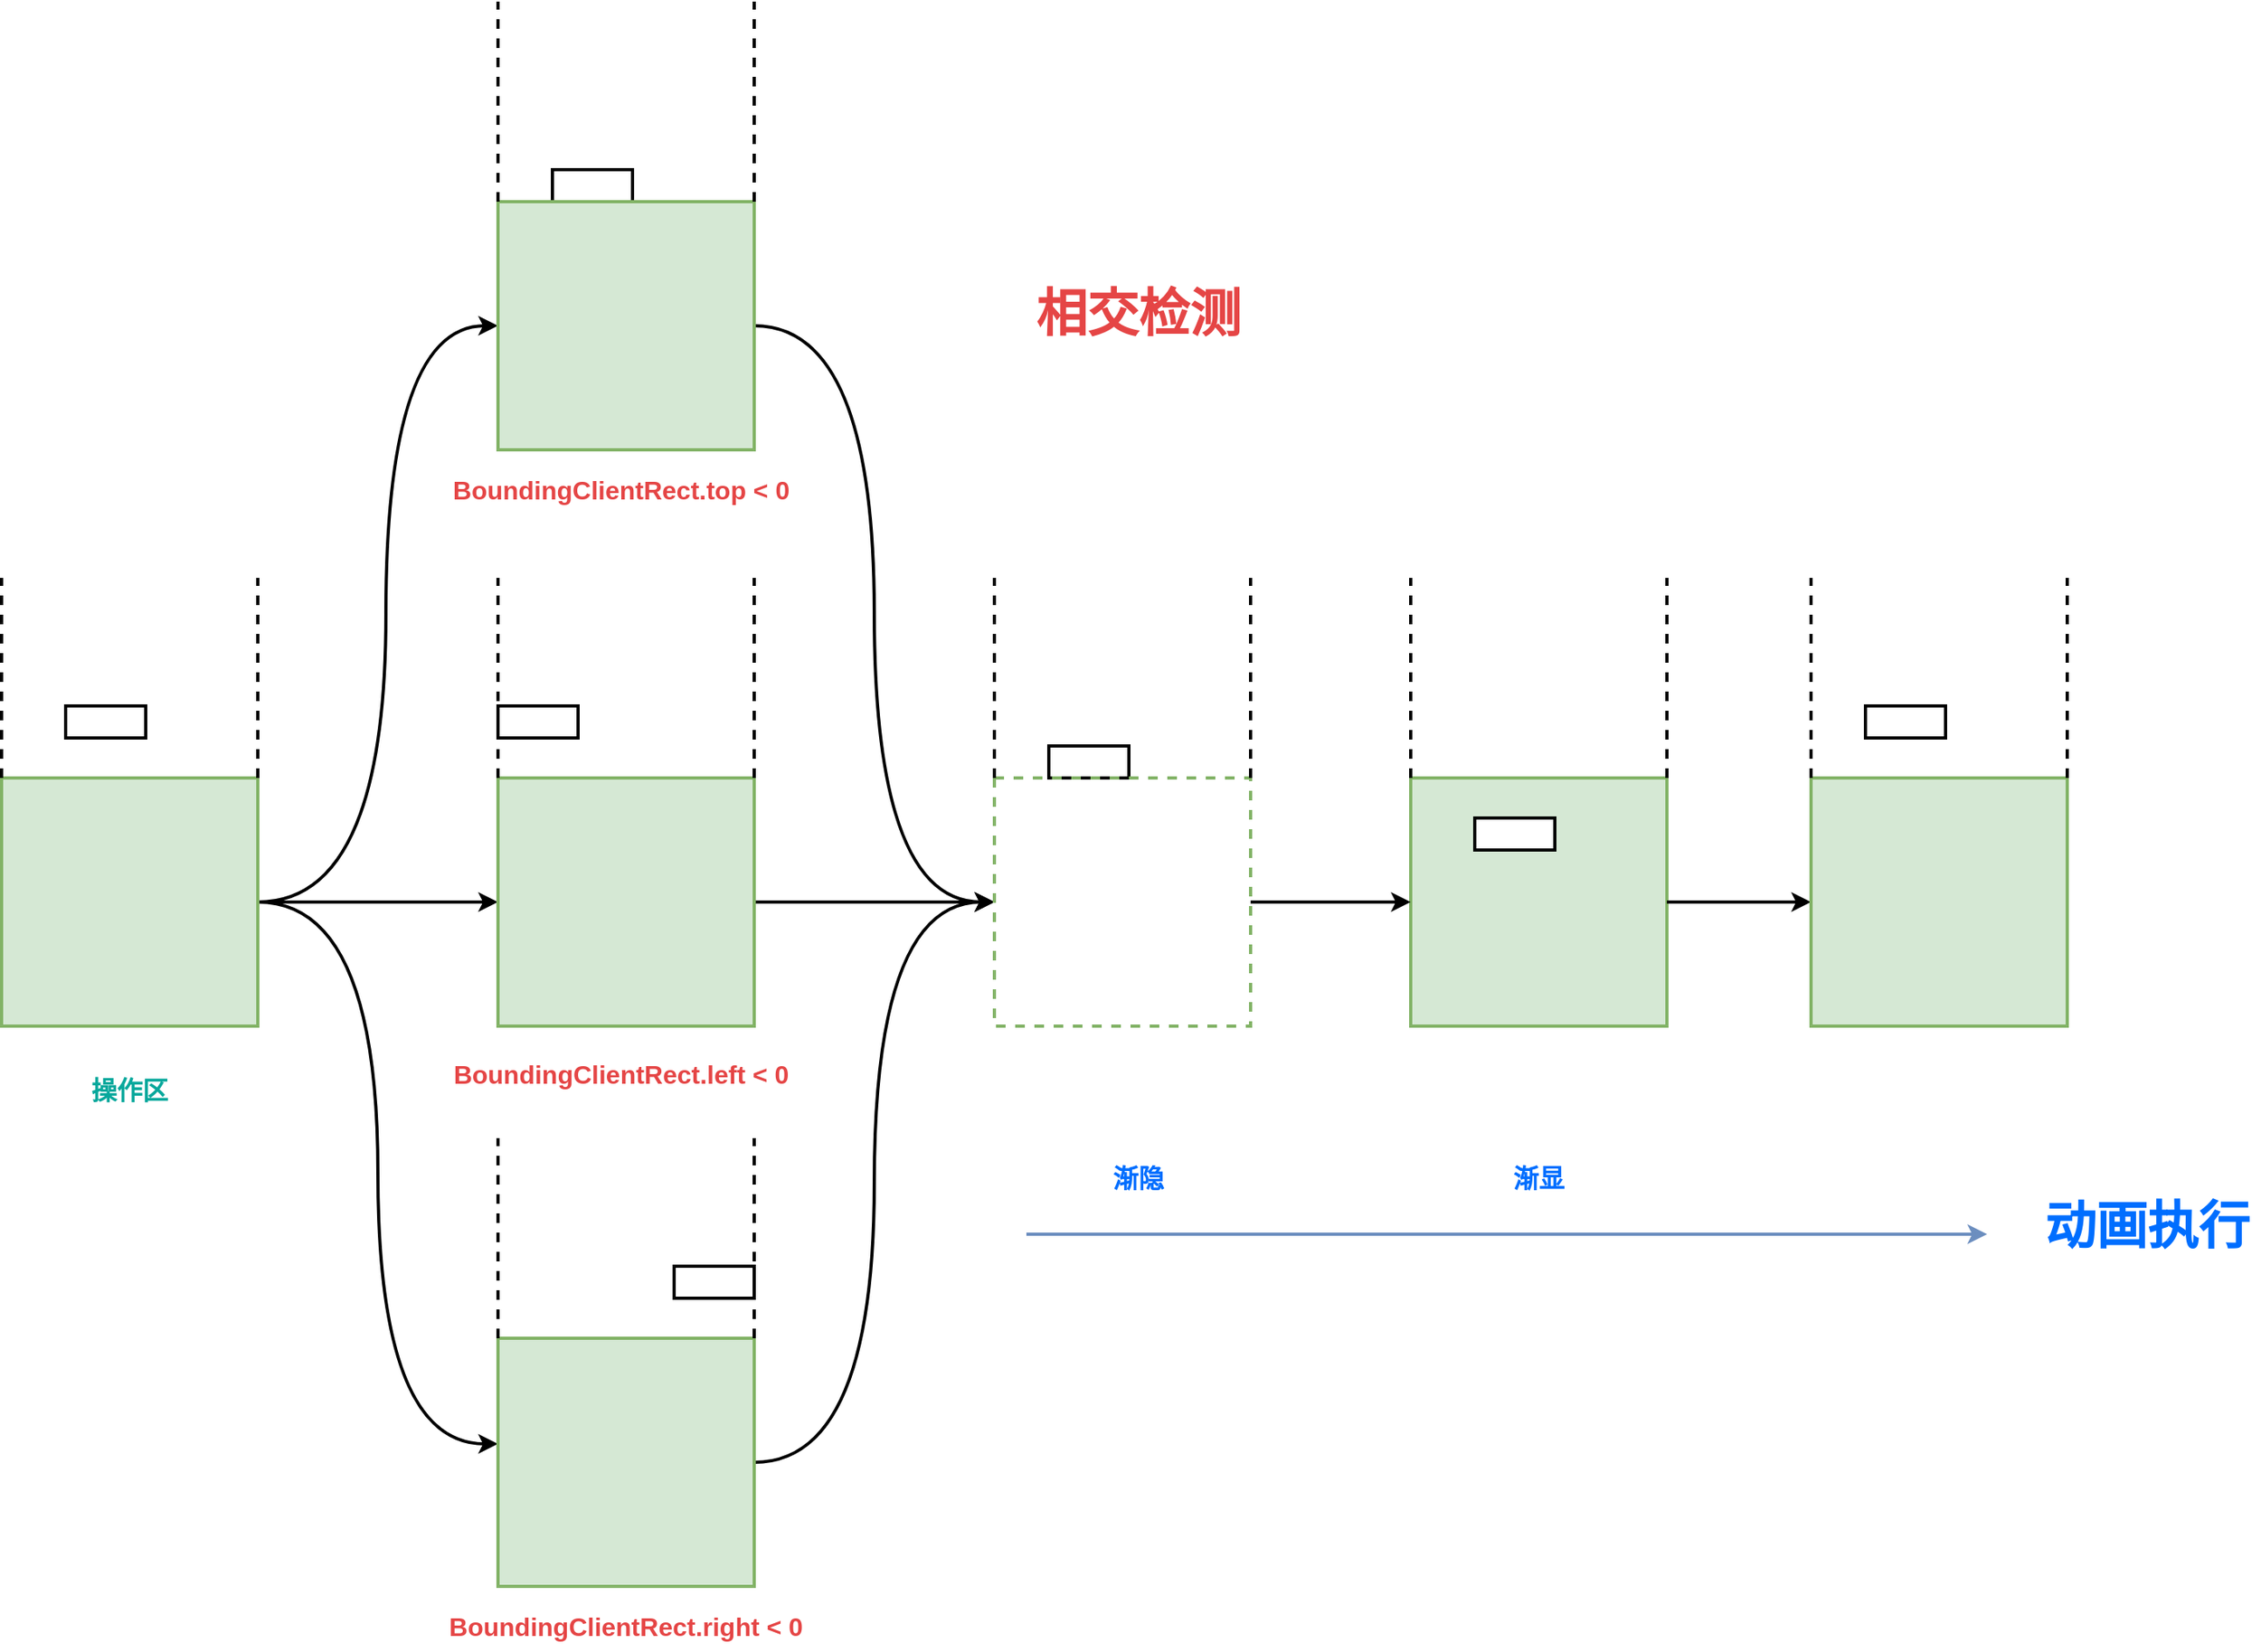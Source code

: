 <mxfile version="20.8.13" type="github">
  <diagram name="第 1 页" id="pyim4qZ4rd5q3mOowQ-e">
    <mxGraphModel dx="2120" dy="1138" grid="1" gridSize="10" guides="1" tooltips="1" connect="1" arrows="1" fold="1" page="1" pageScale="1" pageWidth="827" pageHeight="1169" math="0" shadow="0">
      <root>
        <mxCell id="0" />
        <mxCell id="1" parent="0" />
        <mxCell id="yMuCJ4eydJoWDQ9Kz_5B-32" value="" style="rounded=0;whiteSpace=wrap;html=1;glass=0;strokeWidth=2;fillColor=#d5e8d4;strokeColor=#82b366;" vertex="1" parent="1">
          <mxGeometry x="950" y="515" width="160" height="155" as="geometry" />
        </mxCell>
        <mxCell id="yMuCJ4eydJoWDQ9Kz_5B-1" value="" style="rounded=0;whiteSpace=wrap;html=1;strokeWidth=2;" vertex="1" parent="1">
          <mxGeometry x="110" y="470" width="50" height="20" as="geometry" />
        </mxCell>
        <mxCell id="yMuCJ4eydJoWDQ9Kz_5B-39" style="edgeStyle=orthogonalEdgeStyle;rounded=0;orthogonalLoop=1;jettySize=auto;html=1;entryX=0;entryY=0.5;entryDx=0;entryDy=0;strokeWidth=2;curved=1;" edge="1" parent="1" source="yMuCJ4eydJoWDQ9Kz_5B-2" target="yMuCJ4eydJoWDQ9Kz_5B-8">
          <mxGeometry relative="1" as="geometry">
            <Array as="points">
              <mxPoint x="310" y="593" />
              <mxPoint x="310" y="233" />
            </Array>
          </mxGeometry>
        </mxCell>
        <mxCell id="yMuCJ4eydJoWDQ9Kz_5B-40" style="edgeStyle=orthogonalEdgeStyle;curved=1;rounded=0;orthogonalLoop=1;jettySize=auto;html=1;entryX=0;entryY=0.5;entryDx=0;entryDy=0;strokeWidth=2;" edge="1" parent="1" source="yMuCJ4eydJoWDQ9Kz_5B-2" target="yMuCJ4eydJoWDQ9Kz_5B-15">
          <mxGeometry relative="1" as="geometry" />
        </mxCell>
        <mxCell id="yMuCJ4eydJoWDQ9Kz_5B-41" style="edgeStyle=orthogonalEdgeStyle;curved=1;rounded=0;orthogonalLoop=1;jettySize=auto;html=1;entryX=0;entryY=0.426;entryDx=0;entryDy=0;entryPerimeter=0;strokeWidth=2;" edge="1" parent="1" source="yMuCJ4eydJoWDQ9Kz_5B-2" target="yMuCJ4eydJoWDQ9Kz_5B-19">
          <mxGeometry relative="1" as="geometry" />
        </mxCell>
        <mxCell id="yMuCJ4eydJoWDQ9Kz_5B-2" value="" style="rounded=0;whiteSpace=wrap;html=1;glass=0;strokeWidth=2;fillColor=#d5e8d4;strokeColor=#82b366;" vertex="1" parent="1">
          <mxGeometry x="70" y="515" width="160" height="155" as="geometry" />
        </mxCell>
        <mxCell id="yMuCJ4eydJoWDQ9Kz_5B-3" value="&lt;b&gt;&lt;font color=&quot;#08a89c&quot; style=&quot;font-size: 16px;&quot;&gt;操作区&lt;/font&gt;&lt;/b&gt;" style="text;html=1;strokeColor=none;fillColor=none;align=center;verticalAlign=middle;whiteSpace=wrap;rounded=0;" vertex="1" parent="1">
          <mxGeometry x="120" y="695" width="60" height="30" as="geometry" />
        </mxCell>
        <mxCell id="yMuCJ4eydJoWDQ9Kz_5B-5" value="" style="endArrow=none;html=1;rounded=0;strokeWidth=2;dashed=1;" edge="1" parent="1">
          <mxGeometry width="50" height="50" relative="1" as="geometry">
            <mxPoint x="70" y="515" as="sourcePoint" />
            <mxPoint x="70" y="390" as="targetPoint" />
          </mxGeometry>
        </mxCell>
        <mxCell id="yMuCJ4eydJoWDQ9Kz_5B-6" value="" style="endArrow=none;html=1;rounded=0;strokeWidth=2;dashed=1;" edge="1" parent="1">
          <mxGeometry width="50" height="50" relative="1" as="geometry">
            <mxPoint x="230" y="515" as="sourcePoint" />
            <mxPoint x="230" y="390" as="targetPoint" />
          </mxGeometry>
        </mxCell>
        <mxCell id="yMuCJ4eydJoWDQ9Kz_5B-7" value="" style="rounded=0;whiteSpace=wrap;html=1;strokeWidth=2;" vertex="1" parent="1">
          <mxGeometry x="414" y="135" width="50" height="20" as="geometry" />
        </mxCell>
        <mxCell id="yMuCJ4eydJoWDQ9Kz_5B-43" style="edgeStyle=orthogonalEdgeStyle;curved=1;rounded=0;orthogonalLoop=1;jettySize=auto;html=1;entryX=0;entryY=0.5;entryDx=0;entryDy=0;strokeWidth=2;" edge="1" parent="1" source="yMuCJ4eydJoWDQ9Kz_5B-8" target="yMuCJ4eydJoWDQ9Kz_5B-28">
          <mxGeometry relative="1" as="geometry" />
        </mxCell>
        <mxCell id="yMuCJ4eydJoWDQ9Kz_5B-8" value="" style="rounded=0;whiteSpace=wrap;html=1;glass=0;strokeWidth=2;fillColor=#d5e8d4;strokeColor=#82b366;" vertex="1" parent="1">
          <mxGeometry x="380" y="155" width="160" height="155" as="geometry" />
        </mxCell>
        <mxCell id="yMuCJ4eydJoWDQ9Kz_5B-9" value="" style="endArrow=none;html=1;rounded=0;strokeWidth=2;dashed=1;" edge="1" parent="1">
          <mxGeometry width="50" height="50" relative="1" as="geometry">
            <mxPoint x="380" y="155" as="sourcePoint" />
            <mxPoint x="380" y="30" as="targetPoint" />
          </mxGeometry>
        </mxCell>
        <mxCell id="yMuCJ4eydJoWDQ9Kz_5B-10" value="" style="endArrow=none;html=1;rounded=0;strokeWidth=2;dashed=1;" edge="1" parent="1">
          <mxGeometry width="50" height="50" relative="1" as="geometry">
            <mxPoint x="540" y="155" as="sourcePoint" />
            <mxPoint x="540" y="30" as="targetPoint" />
          </mxGeometry>
        </mxCell>
        <mxCell id="yMuCJ4eydJoWDQ9Kz_5B-14" value="" style="rounded=0;whiteSpace=wrap;html=1;strokeWidth=2;" vertex="1" parent="1">
          <mxGeometry x="380" y="470" width="50" height="20" as="geometry" />
        </mxCell>
        <mxCell id="yMuCJ4eydJoWDQ9Kz_5B-44" style="edgeStyle=orthogonalEdgeStyle;curved=1;rounded=0;orthogonalLoop=1;jettySize=auto;html=1;entryX=0;entryY=0.5;entryDx=0;entryDy=0;strokeWidth=2;" edge="1" parent="1" source="yMuCJ4eydJoWDQ9Kz_5B-15" target="yMuCJ4eydJoWDQ9Kz_5B-28">
          <mxGeometry relative="1" as="geometry" />
        </mxCell>
        <mxCell id="yMuCJ4eydJoWDQ9Kz_5B-15" value="" style="rounded=0;whiteSpace=wrap;html=1;glass=0;strokeWidth=2;fillColor=#d5e8d4;strokeColor=#82b366;" vertex="1" parent="1">
          <mxGeometry x="380" y="515" width="160" height="155" as="geometry" />
        </mxCell>
        <mxCell id="yMuCJ4eydJoWDQ9Kz_5B-16" value="" style="endArrow=none;html=1;rounded=0;strokeWidth=2;dashed=1;" edge="1" parent="1">
          <mxGeometry width="50" height="50" relative="1" as="geometry">
            <mxPoint x="380" y="515" as="sourcePoint" />
            <mxPoint x="380" y="390" as="targetPoint" />
          </mxGeometry>
        </mxCell>
        <mxCell id="yMuCJ4eydJoWDQ9Kz_5B-17" value="" style="endArrow=none;html=1;rounded=0;strokeWidth=2;dashed=1;" edge="1" parent="1">
          <mxGeometry width="50" height="50" relative="1" as="geometry">
            <mxPoint x="540.0" y="515" as="sourcePoint" />
            <mxPoint x="540.0" y="390" as="targetPoint" />
          </mxGeometry>
        </mxCell>
        <mxCell id="yMuCJ4eydJoWDQ9Kz_5B-18" value="" style="rounded=0;whiteSpace=wrap;html=1;strokeWidth=2;" vertex="1" parent="1">
          <mxGeometry x="490" y="820" width="50" height="20" as="geometry" />
        </mxCell>
        <mxCell id="yMuCJ4eydJoWDQ9Kz_5B-45" style="edgeStyle=orthogonalEdgeStyle;curved=1;rounded=0;orthogonalLoop=1;jettySize=auto;html=1;entryX=0;entryY=0.5;entryDx=0;entryDy=0;strokeWidth=2;" edge="1" parent="1" source="yMuCJ4eydJoWDQ9Kz_5B-19" target="yMuCJ4eydJoWDQ9Kz_5B-28">
          <mxGeometry relative="1" as="geometry" />
        </mxCell>
        <mxCell id="yMuCJ4eydJoWDQ9Kz_5B-19" value="" style="rounded=0;whiteSpace=wrap;html=1;glass=0;strokeWidth=2;fillColor=#d5e8d4;strokeColor=#82b366;" vertex="1" parent="1">
          <mxGeometry x="380" y="865" width="160" height="155" as="geometry" />
        </mxCell>
        <mxCell id="yMuCJ4eydJoWDQ9Kz_5B-20" value="" style="endArrow=none;html=1;rounded=0;strokeWidth=2;dashed=1;" edge="1" parent="1">
          <mxGeometry width="50" height="50" relative="1" as="geometry">
            <mxPoint x="380" y="865" as="sourcePoint" />
            <mxPoint x="380" y="740" as="targetPoint" />
          </mxGeometry>
        </mxCell>
        <mxCell id="yMuCJ4eydJoWDQ9Kz_5B-21" value="" style="endArrow=none;html=1;rounded=0;strokeWidth=2;dashed=1;" edge="1" parent="1">
          <mxGeometry width="50" height="50" relative="1" as="geometry">
            <mxPoint x="540.0" y="865" as="sourcePoint" />
            <mxPoint x="540.0" y="740" as="targetPoint" />
          </mxGeometry>
        </mxCell>
        <mxCell id="yMuCJ4eydJoWDQ9Kz_5B-22" value="&lt;font color=&quot;#e54545&quot;&gt;&lt;span style=&quot;font-size: 16px;&quot;&gt;&lt;b&gt;BoundingClientRect.top &amp;lt; 0&lt;/b&gt;&lt;/span&gt;&lt;/font&gt;" style="text;html=1;strokeColor=none;fillColor=none;align=center;verticalAlign=middle;whiteSpace=wrap;rounded=0;" vertex="1" parent="1">
          <mxGeometry x="327.34" y="320" width="260" height="30" as="geometry" />
        </mxCell>
        <mxCell id="yMuCJ4eydJoWDQ9Kz_5B-24" value="&lt;font color=&quot;#e54545&quot;&gt;&lt;span style=&quot;font-size: 16px;&quot;&gt;&lt;b&gt;BoundingClientRect.left &amp;lt; 0&lt;/b&gt;&lt;/span&gt;&lt;/font&gt;" style="text;html=1;strokeColor=none;fillColor=none;align=center;verticalAlign=middle;whiteSpace=wrap;rounded=0;" vertex="1" parent="1">
          <mxGeometry x="327.34" y="685" width="260" height="30" as="geometry" />
        </mxCell>
        <mxCell id="yMuCJ4eydJoWDQ9Kz_5B-26" value="&lt;font color=&quot;#e54545&quot;&gt;&lt;span style=&quot;font-size: 16px;&quot;&gt;&lt;b&gt;BoundingClientRect.right &amp;lt; 0&lt;/b&gt;&lt;/span&gt;&lt;/font&gt;" style="text;html=1;strokeColor=none;fillColor=none;align=center;verticalAlign=middle;whiteSpace=wrap;rounded=0;" vertex="1" parent="1">
          <mxGeometry x="330" y="1030" width="260" height="30" as="geometry" />
        </mxCell>
        <mxCell id="yMuCJ4eydJoWDQ9Kz_5B-27" value="" style="rounded=0;whiteSpace=wrap;html=1;strokeWidth=2;" vertex="1" parent="1">
          <mxGeometry x="724" y="495" width="50" height="20" as="geometry" />
        </mxCell>
        <mxCell id="yMuCJ4eydJoWDQ9Kz_5B-46" style="edgeStyle=orthogonalEdgeStyle;curved=1;rounded=0;orthogonalLoop=1;jettySize=auto;html=1;entryX=0;entryY=0.5;entryDx=0;entryDy=0;strokeWidth=2;" edge="1" parent="1" source="yMuCJ4eydJoWDQ9Kz_5B-28" target="yMuCJ4eydJoWDQ9Kz_5B-32">
          <mxGeometry relative="1" as="geometry" />
        </mxCell>
        <mxCell id="yMuCJ4eydJoWDQ9Kz_5B-28" value="" style="rounded=0;whiteSpace=wrap;html=1;glass=0;strokeWidth=2;fillColor=none;strokeColor=#82b366;dashed=1;" vertex="1" parent="1">
          <mxGeometry x="690" y="515" width="160" height="155" as="geometry" />
        </mxCell>
        <mxCell id="yMuCJ4eydJoWDQ9Kz_5B-29" value="" style="endArrow=none;html=1;rounded=0;strokeWidth=2;dashed=1;" edge="1" parent="1">
          <mxGeometry width="50" height="50" relative="1" as="geometry">
            <mxPoint x="690" y="515" as="sourcePoint" />
            <mxPoint x="690" y="390" as="targetPoint" />
          </mxGeometry>
        </mxCell>
        <mxCell id="yMuCJ4eydJoWDQ9Kz_5B-30" value="" style="endArrow=none;html=1;rounded=0;strokeWidth=2;dashed=1;" edge="1" parent="1">
          <mxGeometry width="50" height="50" relative="1" as="geometry">
            <mxPoint x="850" y="515" as="sourcePoint" />
            <mxPoint x="850" y="390" as="targetPoint" />
          </mxGeometry>
        </mxCell>
        <mxCell id="yMuCJ4eydJoWDQ9Kz_5B-31" value="" style="rounded=0;whiteSpace=wrap;html=1;strokeWidth=2;" vertex="1" parent="1">
          <mxGeometry x="990" y="540" width="50" height="20" as="geometry" />
        </mxCell>
        <mxCell id="yMuCJ4eydJoWDQ9Kz_5B-47" style="edgeStyle=orthogonalEdgeStyle;curved=1;rounded=0;orthogonalLoop=1;jettySize=auto;html=1;exitX=1;exitY=0.5;exitDx=0;exitDy=0;entryX=0;entryY=0.5;entryDx=0;entryDy=0;strokeWidth=2;" edge="1" parent="1" source="yMuCJ4eydJoWDQ9Kz_5B-32" target="yMuCJ4eydJoWDQ9Kz_5B-36">
          <mxGeometry relative="1" as="geometry" />
        </mxCell>
        <mxCell id="yMuCJ4eydJoWDQ9Kz_5B-33" value="" style="endArrow=none;html=1;rounded=0;strokeWidth=2;dashed=1;" edge="1" parent="1">
          <mxGeometry width="50" height="50" relative="1" as="geometry">
            <mxPoint x="950" y="515" as="sourcePoint" />
            <mxPoint x="950" y="390" as="targetPoint" />
          </mxGeometry>
        </mxCell>
        <mxCell id="yMuCJ4eydJoWDQ9Kz_5B-34" value="" style="endArrow=none;html=1;rounded=0;strokeWidth=2;dashed=1;" edge="1" parent="1">
          <mxGeometry width="50" height="50" relative="1" as="geometry">
            <mxPoint x="1110" y="515" as="sourcePoint" />
            <mxPoint x="1110" y="390" as="targetPoint" />
          </mxGeometry>
        </mxCell>
        <mxCell id="yMuCJ4eydJoWDQ9Kz_5B-35" value="" style="rounded=0;whiteSpace=wrap;html=1;strokeWidth=2;" vertex="1" parent="1">
          <mxGeometry x="1234" y="470" width="50" height="20" as="geometry" />
        </mxCell>
        <mxCell id="yMuCJ4eydJoWDQ9Kz_5B-36" value="" style="rounded=0;whiteSpace=wrap;html=1;glass=0;strokeWidth=2;fillColor=#d5e8d4;strokeColor=#82b366;" vertex="1" parent="1">
          <mxGeometry x="1200" y="515" width="160" height="155" as="geometry" />
        </mxCell>
        <mxCell id="yMuCJ4eydJoWDQ9Kz_5B-37" value="" style="endArrow=none;html=1;rounded=0;strokeWidth=2;dashed=1;" edge="1" parent="1">
          <mxGeometry width="50" height="50" relative="1" as="geometry">
            <mxPoint x="1200" y="515" as="sourcePoint" />
            <mxPoint x="1200" y="390" as="targetPoint" />
          </mxGeometry>
        </mxCell>
        <mxCell id="yMuCJ4eydJoWDQ9Kz_5B-38" value="" style="endArrow=none;html=1;rounded=0;strokeWidth=2;dashed=1;" edge="1" parent="1">
          <mxGeometry width="50" height="50" relative="1" as="geometry">
            <mxPoint x="1360" y="515" as="sourcePoint" />
            <mxPoint x="1360" y="390" as="targetPoint" />
          </mxGeometry>
        </mxCell>
        <mxCell id="yMuCJ4eydJoWDQ9Kz_5B-50" value="&lt;font size=&quot;1&quot; color=&quot;#e54545&quot;&gt;&lt;b style=&quot;font-size: 32px;&quot;&gt;相交检测&lt;/b&gt;&lt;/font&gt;" style="text;html=1;strokeColor=none;fillColor=none;align=center;verticalAlign=middle;whiteSpace=wrap;rounded=0;" vertex="1" parent="1">
          <mxGeometry x="710" y="210" width="140" height="30" as="geometry" />
        </mxCell>
        <mxCell id="yMuCJ4eydJoWDQ9Kz_5B-53" value="" style="endArrow=classic;html=1;rounded=0;strokeWidth=2;fontSize=32;fontColor=#E54545;curved=1;fillColor=#dae8fc;strokeColor=#6c8ebf;" edge="1" parent="1">
          <mxGeometry width="50" height="50" relative="1" as="geometry">
            <mxPoint x="710" y="800" as="sourcePoint" />
            <mxPoint x="1310" y="800" as="targetPoint" />
          </mxGeometry>
        </mxCell>
        <mxCell id="yMuCJ4eydJoWDQ9Kz_5B-54" value="&lt;span style=&quot;font-size: 16px;&quot;&gt;&lt;b style=&quot;&quot;&gt;&lt;font color=&quot;#006eff&quot;&gt;渐隐&lt;/font&gt;&lt;/b&gt;&lt;/span&gt;" style="text;html=1;strokeColor=none;fillColor=none;align=center;verticalAlign=middle;whiteSpace=wrap;rounded=0;" vertex="1" parent="1">
          <mxGeometry x="750" y="750" width="60" height="30" as="geometry" />
        </mxCell>
        <mxCell id="yMuCJ4eydJoWDQ9Kz_5B-55" value="&lt;span style=&quot;font-size: 16px;&quot;&gt;&lt;b style=&quot;&quot;&gt;&lt;font color=&quot;#006eff&quot;&gt;渐显&lt;/font&gt;&lt;/b&gt;&lt;/span&gt;" style="text;html=1;strokeColor=none;fillColor=none;align=center;verticalAlign=middle;whiteSpace=wrap;rounded=0;" vertex="1" parent="1">
          <mxGeometry x="1000" y="750" width="60" height="30" as="geometry" />
        </mxCell>
        <mxCell id="yMuCJ4eydJoWDQ9Kz_5B-56" value="&lt;span style=&quot;font-size: 32px;&quot;&gt;&lt;b style=&quot;&quot;&gt;&lt;font color=&quot;#006eff&quot;&gt;动画执行&lt;/font&gt;&lt;/b&gt;&lt;/span&gt;" style="text;html=1;strokeColor=none;fillColor=none;align=center;verticalAlign=middle;whiteSpace=wrap;rounded=0;" vertex="1" parent="1">
          <mxGeometry x="1340" y="780" width="140" height="30" as="geometry" />
        </mxCell>
      </root>
    </mxGraphModel>
  </diagram>
</mxfile>
